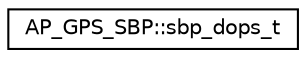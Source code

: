 digraph "Graphical Class Hierarchy"
{
 // INTERACTIVE_SVG=YES
  edge [fontname="Helvetica",fontsize="10",labelfontname="Helvetica",labelfontsize="10"];
  node [fontname="Helvetica",fontsize="10",shape=record];
  rankdir="LR";
  Node1 [label="AP_GPS_SBP::sbp_dops_t",height=0.2,width=0.4,color="black", fillcolor="white", style="filled",URL="$structAP__GPS__SBP_1_1sbp__dops__t.html"];
}
